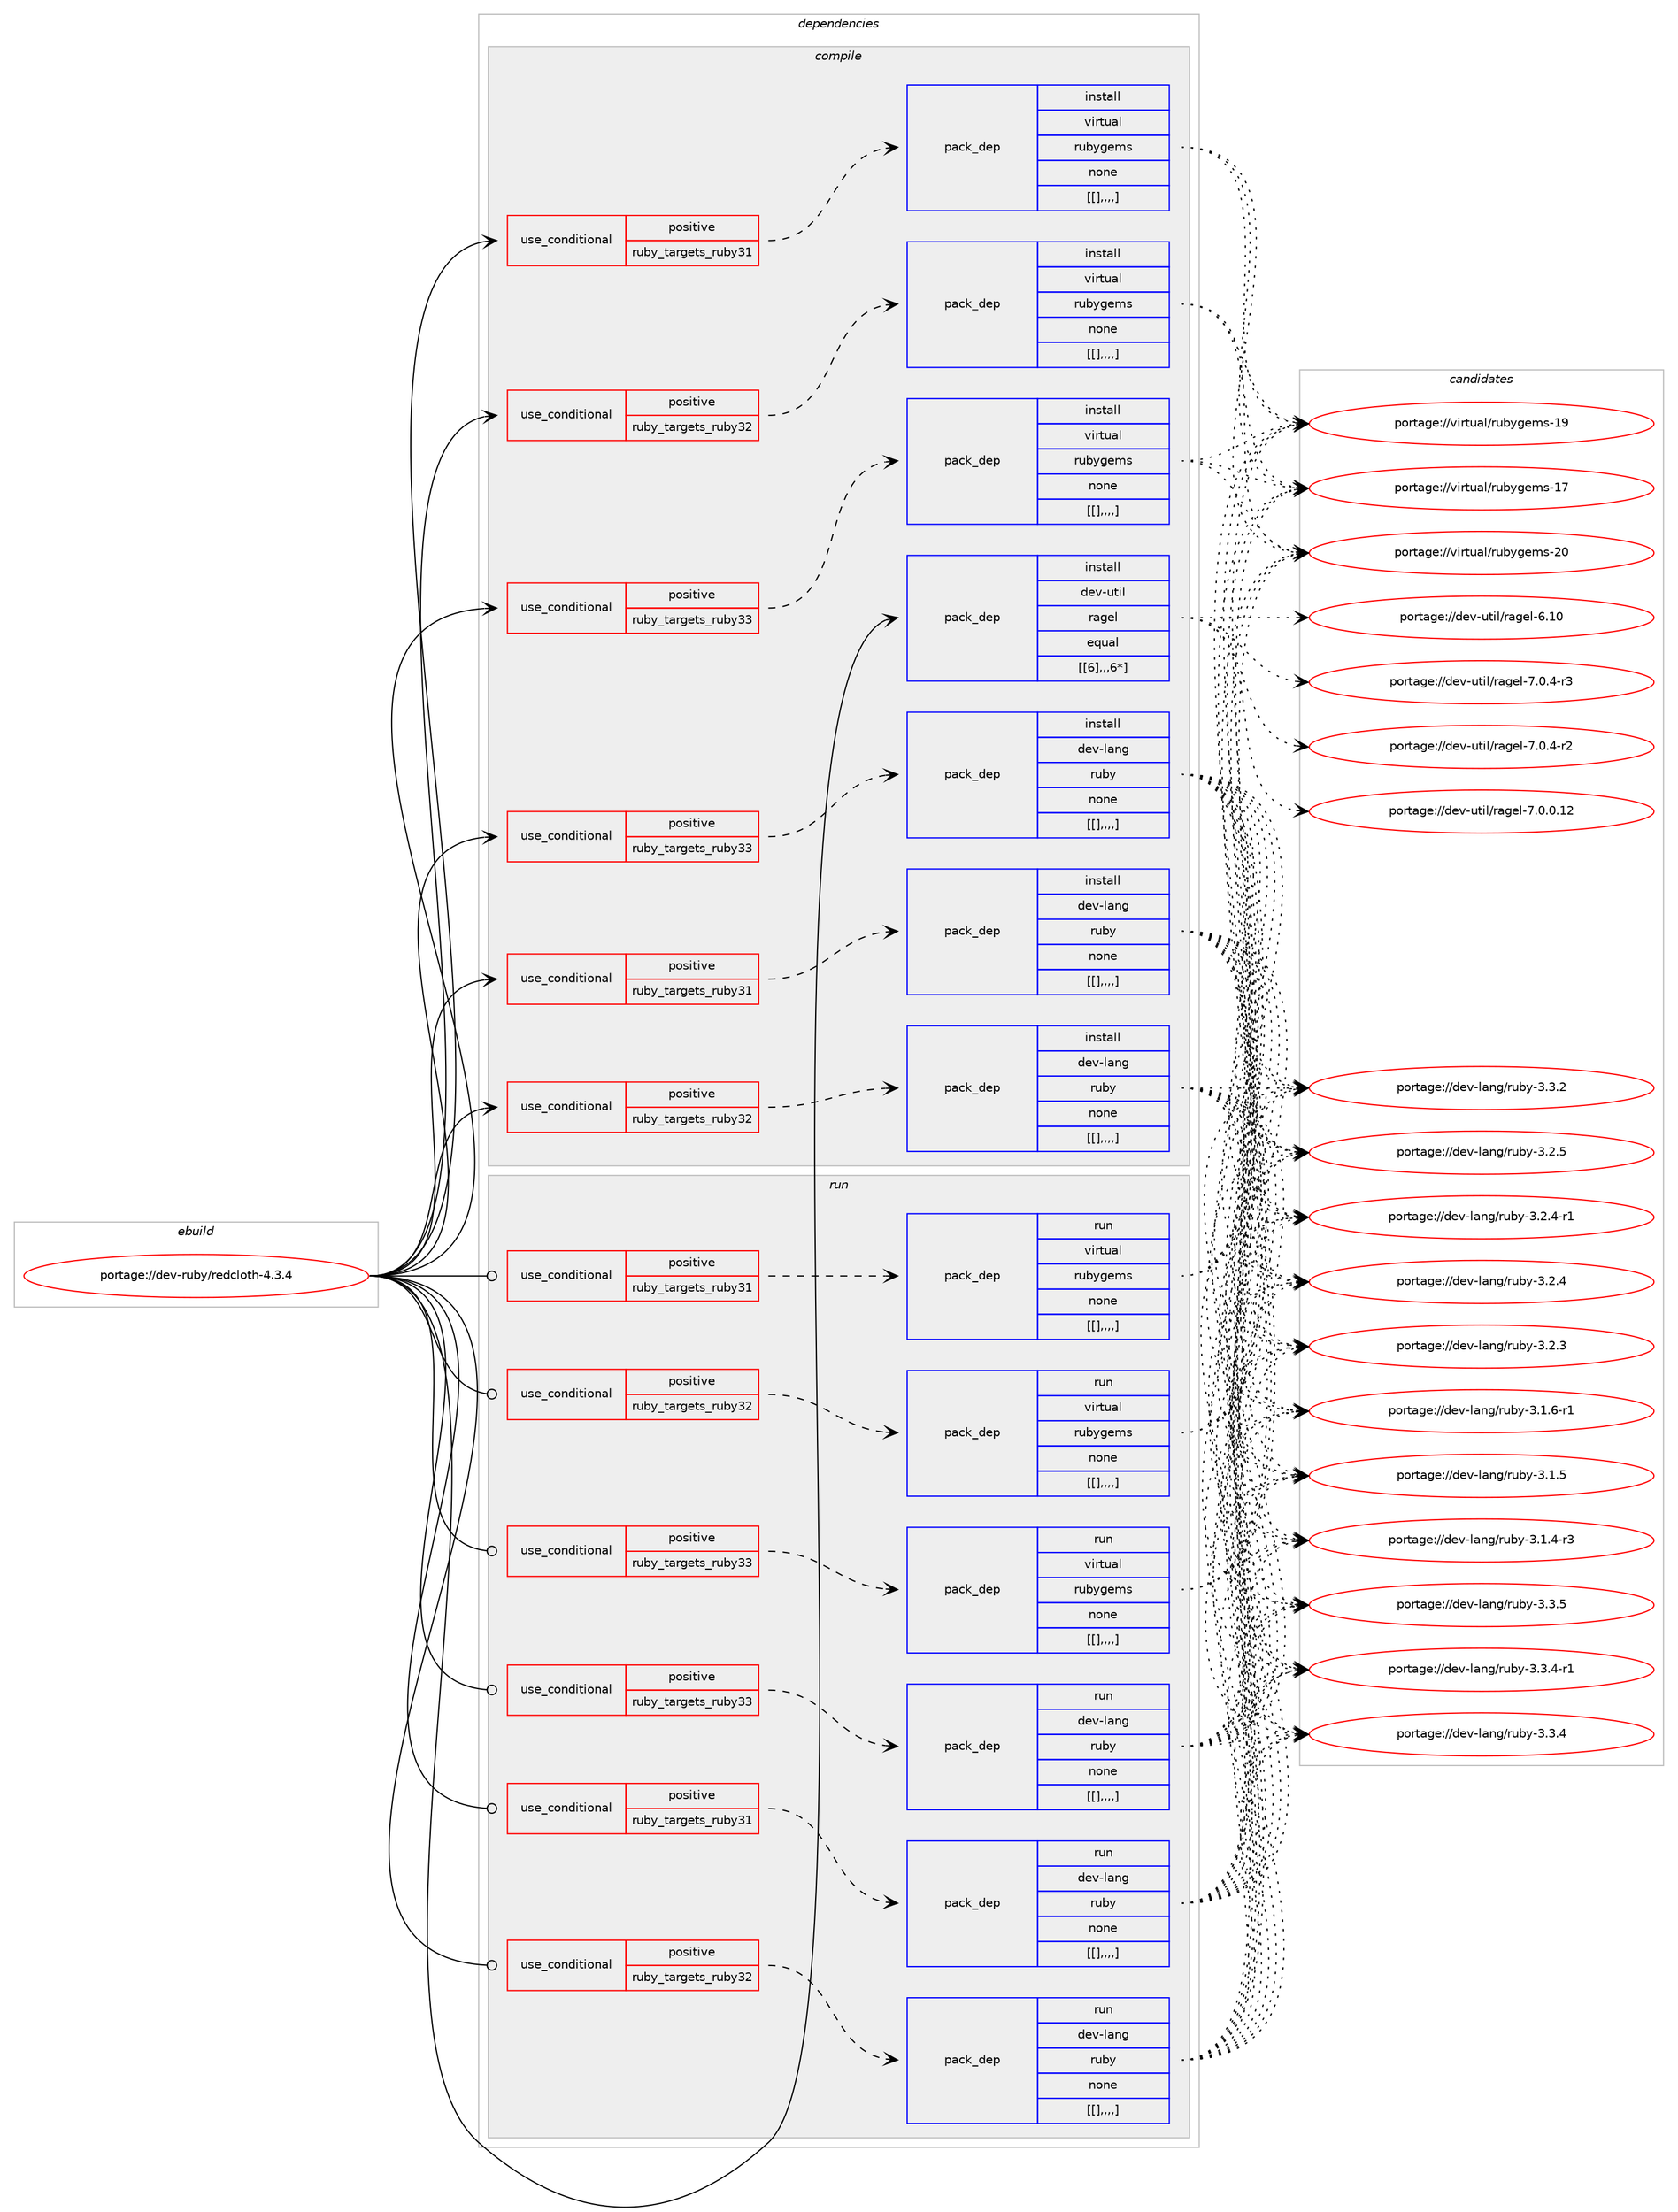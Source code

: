 digraph prolog {

# *************
# Graph options
# *************

newrank=true;
concentrate=true;
compound=true;
graph [rankdir=LR,fontname=Helvetica,fontsize=10,ranksep=1.5];#, ranksep=2.5, nodesep=0.2];
edge  [arrowhead=vee];
node  [fontname=Helvetica,fontsize=10];

# **********
# The ebuild
# **********

subgraph cluster_leftcol {
color=gray;
label=<<i>ebuild</i>>;
id [label="portage://dev-ruby/redcloth-4.3.4", color=red, width=4, href="../dev-ruby/redcloth-4.3.4.svg"];
}

# ****************
# The dependencies
# ****************

subgraph cluster_midcol {
color=gray;
label=<<i>dependencies</i>>;
subgraph cluster_compile {
fillcolor="#eeeeee";
style=filled;
label=<<i>compile</i>>;
subgraph cond55676 {
dependency201152 [label=<<TABLE BORDER="0" CELLBORDER="1" CELLSPACING="0" CELLPADDING="4"><TR><TD ROWSPAN="3" CELLPADDING="10">use_conditional</TD></TR><TR><TD>positive</TD></TR><TR><TD>ruby_targets_ruby31</TD></TR></TABLE>>, shape=none, color=red];
subgraph pack144126 {
dependency201153 [label=<<TABLE BORDER="0" CELLBORDER="1" CELLSPACING="0" CELLPADDING="4" WIDTH="220"><TR><TD ROWSPAN="6" CELLPADDING="30">pack_dep</TD></TR><TR><TD WIDTH="110">install</TD></TR><TR><TD>dev-lang</TD></TR><TR><TD>ruby</TD></TR><TR><TD>none</TD></TR><TR><TD>[[],,,,]</TD></TR></TABLE>>, shape=none, color=blue];
}
dependency201152:e -> dependency201153:w [weight=20,style="dashed",arrowhead="vee"];
}
id:e -> dependency201152:w [weight=20,style="solid",arrowhead="vee"];
subgraph cond55677 {
dependency201154 [label=<<TABLE BORDER="0" CELLBORDER="1" CELLSPACING="0" CELLPADDING="4"><TR><TD ROWSPAN="3" CELLPADDING="10">use_conditional</TD></TR><TR><TD>positive</TD></TR><TR><TD>ruby_targets_ruby31</TD></TR></TABLE>>, shape=none, color=red];
subgraph pack144127 {
dependency201155 [label=<<TABLE BORDER="0" CELLBORDER="1" CELLSPACING="0" CELLPADDING="4" WIDTH="220"><TR><TD ROWSPAN="6" CELLPADDING="30">pack_dep</TD></TR><TR><TD WIDTH="110">install</TD></TR><TR><TD>virtual</TD></TR><TR><TD>rubygems</TD></TR><TR><TD>none</TD></TR><TR><TD>[[],,,,]</TD></TR></TABLE>>, shape=none, color=blue];
}
dependency201154:e -> dependency201155:w [weight=20,style="dashed",arrowhead="vee"];
}
id:e -> dependency201154:w [weight=20,style="solid",arrowhead="vee"];
subgraph cond55678 {
dependency201156 [label=<<TABLE BORDER="0" CELLBORDER="1" CELLSPACING="0" CELLPADDING="4"><TR><TD ROWSPAN="3" CELLPADDING="10">use_conditional</TD></TR><TR><TD>positive</TD></TR><TR><TD>ruby_targets_ruby32</TD></TR></TABLE>>, shape=none, color=red];
subgraph pack144128 {
dependency201157 [label=<<TABLE BORDER="0" CELLBORDER="1" CELLSPACING="0" CELLPADDING="4" WIDTH="220"><TR><TD ROWSPAN="6" CELLPADDING="30">pack_dep</TD></TR><TR><TD WIDTH="110">install</TD></TR><TR><TD>dev-lang</TD></TR><TR><TD>ruby</TD></TR><TR><TD>none</TD></TR><TR><TD>[[],,,,]</TD></TR></TABLE>>, shape=none, color=blue];
}
dependency201156:e -> dependency201157:w [weight=20,style="dashed",arrowhead="vee"];
}
id:e -> dependency201156:w [weight=20,style="solid",arrowhead="vee"];
subgraph cond55679 {
dependency201158 [label=<<TABLE BORDER="0" CELLBORDER="1" CELLSPACING="0" CELLPADDING="4"><TR><TD ROWSPAN="3" CELLPADDING="10">use_conditional</TD></TR><TR><TD>positive</TD></TR><TR><TD>ruby_targets_ruby32</TD></TR></TABLE>>, shape=none, color=red];
subgraph pack144129 {
dependency201159 [label=<<TABLE BORDER="0" CELLBORDER="1" CELLSPACING="0" CELLPADDING="4" WIDTH="220"><TR><TD ROWSPAN="6" CELLPADDING="30">pack_dep</TD></TR><TR><TD WIDTH="110">install</TD></TR><TR><TD>virtual</TD></TR><TR><TD>rubygems</TD></TR><TR><TD>none</TD></TR><TR><TD>[[],,,,]</TD></TR></TABLE>>, shape=none, color=blue];
}
dependency201158:e -> dependency201159:w [weight=20,style="dashed",arrowhead="vee"];
}
id:e -> dependency201158:w [weight=20,style="solid",arrowhead="vee"];
subgraph cond55680 {
dependency201160 [label=<<TABLE BORDER="0" CELLBORDER="1" CELLSPACING="0" CELLPADDING="4"><TR><TD ROWSPAN="3" CELLPADDING="10">use_conditional</TD></TR><TR><TD>positive</TD></TR><TR><TD>ruby_targets_ruby33</TD></TR></TABLE>>, shape=none, color=red];
subgraph pack144130 {
dependency201161 [label=<<TABLE BORDER="0" CELLBORDER="1" CELLSPACING="0" CELLPADDING="4" WIDTH="220"><TR><TD ROWSPAN="6" CELLPADDING="30">pack_dep</TD></TR><TR><TD WIDTH="110">install</TD></TR><TR><TD>dev-lang</TD></TR><TR><TD>ruby</TD></TR><TR><TD>none</TD></TR><TR><TD>[[],,,,]</TD></TR></TABLE>>, shape=none, color=blue];
}
dependency201160:e -> dependency201161:w [weight=20,style="dashed",arrowhead="vee"];
}
id:e -> dependency201160:w [weight=20,style="solid",arrowhead="vee"];
subgraph cond55681 {
dependency201162 [label=<<TABLE BORDER="0" CELLBORDER="1" CELLSPACING="0" CELLPADDING="4"><TR><TD ROWSPAN="3" CELLPADDING="10">use_conditional</TD></TR><TR><TD>positive</TD></TR><TR><TD>ruby_targets_ruby33</TD></TR></TABLE>>, shape=none, color=red];
subgraph pack144131 {
dependency201163 [label=<<TABLE BORDER="0" CELLBORDER="1" CELLSPACING="0" CELLPADDING="4" WIDTH="220"><TR><TD ROWSPAN="6" CELLPADDING="30">pack_dep</TD></TR><TR><TD WIDTH="110">install</TD></TR><TR><TD>virtual</TD></TR><TR><TD>rubygems</TD></TR><TR><TD>none</TD></TR><TR><TD>[[],,,,]</TD></TR></TABLE>>, shape=none, color=blue];
}
dependency201162:e -> dependency201163:w [weight=20,style="dashed",arrowhead="vee"];
}
id:e -> dependency201162:w [weight=20,style="solid",arrowhead="vee"];
subgraph pack144132 {
dependency201164 [label=<<TABLE BORDER="0" CELLBORDER="1" CELLSPACING="0" CELLPADDING="4" WIDTH="220"><TR><TD ROWSPAN="6" CELLPADDING="30">pack_dep</TD></TR><TR><TD WIDTH="110">install</TD></TR><TR><TD>dev-util</TD></TR><TR><TD>ragel</TD></TR><TR><TD>equal</TD></TR><TR><TD>[[6],,,6*]</TD></TR></TABLE>>, shape=none, color=blue];
}
id:e -> dependency201164:w [weight=20,style="solid",arrowhead="vee"];
}
subgraph cluster_compileandrun {
fillcolor="#eeeeee";
style=filled;
label=<<i>compile and run</i>>;
}
subgraph cluster_run {
fillcolor="#eeeeee";
style=filled;
label=<<i>run</i>>;
subgraph cond55682 {
dependency201165 [label=<<TABLE BORDER="0" CELLBORDER="1" CELLSPACING="0" CELLPADDING="4"><TR><TD ROWSPAN="3" CELLPADDING="10">use_conditional</TD></TR><TR><TD>positive</TD></TR><TR><TD>ruby_targets_ruby31</TD></TR></TABLE>>, shape=none, color=red];
subgraph pack144133 {
dependency201166 [label=<<TABLE BORDER="0" CELLBORDER="1" CELLSPACING="0" CELLPADDING="4" WIDTH="220"><TR><TD ROWSPAN="6" CELLPADDING="30">pack_dep</TD></TR><TR><TD WIDTH="110">run</TD></TR><TR><TD>dev-lang</TD></TR><TR><TD>ruby</TD></TR><TR><TD>none</TD></TR><TR><TD>[[],,,,]</TD></TR></TABLE>>, shape=none, color=blue];
}
dependency201165:e -> dependency201166:w [weight=20,style="dashed",arrowhead="vee"];
}
id:e -> dependency201165:w [weight=20,style="solid",arrowhead="odot"];
subgraph cond55683 {
dependency201167 [label=<<TABLE BORDER="0" CELLBORDER="1" CELLSPACING="0" CELLPADDING="4"><TR><TD ROWSPAN="3" CELLPADDING="10">use_conditional</TD></TR><TR><TD>positive</TD></TR><TR><TD>ruby_targets_ruby31</TD></TR></TABLE>>, shape=none, color=red];
subgraph pack144134 {
dependency201168 [label=<<TABLE BORDER="0" CELLBORDER="1" CELLSPACING="0" CELLPADDING="4" WIDTH="220"><TR><TD ROWSPAN="6" CELLPADDING="30">pack_dep</TD></TR><TR><TD WIDTH="110">run</TD></TR><TR><TD>virtual</TD></TR><TR><TD>rubygems</TD></TR><TR><TD>none</TD></TR><TR><TD>[[],,,,]</TD></TR></TABLE>>, shape=none, color=blue];
}
dependency201167:e -> dependency201168:w [weight=20,style="dashed",arrowhead="vee"];
}
id:e -> dependency201167:w [weight=20,style="solid",arrowhead="odot"];
subgraph cond55684 {
dependency201169 [label=<<TABLE BORDER="0" CELLBORDER="1" CELLSPACING="0" CELLPADDING="4"><TR><TD ROWSPAN="3" CELLPADDING="10">use_conditional</TD></TR><TR><TD>positive</TD></TR><TR><TD>ruby_targets_ruby32</TD></TR></TABLE>>, shape=none, color=red];
subgraph pack144135 {
dependency201170 [label=<<TABLE BORDER="0" CELLBORDER="1" CELLSPACING="0" CELLPADDING="4" WIDTH="220"><TR><TD ROWSPAN="6" CELLPADDING="30">pack_dep</TD></TR><TR><TD WIDTH="110">run</TD></TR><TR><TD>dev-lang</TD></TR><TR><TD>ruby</TD></TR><TR><TD>none</TD></TR><TR><TD>[[],,,,]</TD></TR></TABLE>>, shape=none, color=blue];
}
dependency201169:e -> dependency201170:w [weight=20,style="dashed",arrowhead="vee"];
}
id:e -> dependency201169:w [weight=20,style="solid",arrowhead="odot"];
subgraph cond55685 {
dependency201171 [label=<<TABLE BORDER="0" CELLBORDER="1" CELLSPACING="0" CELLPADDING="4"><TR><TD ROWSPAN="3" CELLPADDING="10">use_conditional</TD></TR><TR><TD>positive</TD></TR><TR><TD>ruby_targets_ruby32</TD></TR></TABLE>>, shape=none, color=red];
subgraph pack144136 {
dependency201172 [label=<<TABLE BORDER="0" CELLBORDER="1" CELLSPACING="0" CELLPADDING="4" WIDTH="220"><TR><TD ROWSPAN="6" CELLPADDING="30">pack_dep</TD></TR><TR><TD WIDTH="110">run</TD></TR><TR><TD>virtual</TD></TR><TR><TD>rubygems</TD></TR><TR><TD>none</TD></TR><TR><TD>[[],,,,]</TD></TR></TABLE>>, shape=none, color=blue];
}
dependency201171:e -> dependency201172:w [weight=20,style="dashed",arrowhead="vee"];
}
id:e -> dependency201171:w [weight=20,style="solid",arrowhead="odot"];
subgraph cond55686 {
dependency201173 [label=<<TABLE BORDER="0" CELLBORDER="1" CELLSPACING="0" CELLPADDING="4"><TR><TD ROWSPAN="3" CELLPADDING="10">use_conditional</TD></TR><TR><TD>positive</TD></TR><TR><TD>ruby_targets_ruby33</TD></TR></TABLE>>, shape=none, color=red];
subgraph pack144137 {
dependency201174 [label=<<TABLE BORDER="0" CELLBORDER="1" CELLSPACING="0" CELLPADDING="4" WIDTH="220"><TR><TD ROWSPAN="6" CELLPADDING="30">pack_dep</TD></TR><TR><TD WIDTH="110">run</TD></TR><TR><TD>dev-lang</TD></TR><TR><TD>ruby</TD></TR><TR><TD>none</TD></TR><TR><TD>[[],,,,]</TD></TR></TABLE>>, shape=none, color=blue];
}
dependency201173:e -> dependency201174:w [weight=20,style="dashed",arrowhead="vee"];
}
id:e -> dependency201173:w [weight=20,style="solid",arrowhead="odot"];
subgraph cond55687 {
dependency201175 [label=<<TABLE BORDER="0" CELLBORDER="1" CELLSPACING="0" CELLPADDING="4"><TR><TD ROWSPAN="3" CELLPADDING="10">use_conditional</TD></TR><TR><TD>positive</TD></TR><TR><TD>ruby_targets_ruby33</TD></TR></TABLE>>, shape=none, color=red];
subgraph pack144138 {
dependency201176 [label=<<TABLE BORDER="0" CELLBORDER="1" CELLSPACING="0" CELLPADDING="4" WIDTH="220"><TR><TD ROWSPAN="6" CELLPADDING="30">pack_dep</TD></TR><TR><TD WIDTH="110">run</TD></TR><TR><TD>virtual</TD></TR><TR><TD>rubygems</TD></TR><TR><TD>none</TD></TR><TR><TD>[[],,,,]</TD></TR></TABLE>>, shape=none, color=blue];
}
dependency201175:e -> dependency201176:w [weight=20,style="dashed",arrowhead="vee"];
}
id:e -> dependency201175:w [weight=20,style="solid",arrowhead="odot"];
}
}

# **************
# The candidates
# **************

subgraph cluster_choices {
rank=same;
color=gray;
label=<<i>candidates</i>>;

subgraph choice144126 {
color=black;
nodesep=1;
choice10010111845108971101034711411798121455146514653 [label="portage://dev-lang/ruby-3.3.5", color=red, width=4,href="../dev-lang/ruby-3.3.5.svg"];
choice100101118451089711010347114117981214551465146524511449 [label="portage://dev-lang/ruby-3.3.4-r1", color=red, width=4,href="../dev-lang/ruby-3.3.4-r1.svg"];
choice10010111845108971101034711411798121455146514652 [label="portage://dev-lang/ruby-3.3.4", color=red, width=4,href="../dev-lang/ruby-3.3.4.svg"];
choice10010111845108971101034711411798121455146514650 [label="portage://dev-lang/ruby-3.3.2", color=red, width=4,href="../dev-lang/ruby-3.3.2.svg"];
choice10010111845108971101034711411798121455146504653 [label="portage://dev-lang/ruby-3.2.5", color=red, width=4,href="../dev-lang/ruby-3.2.5.svg"];
choice100101118451089711010347114117981214551465046524511449 [label="portage://dev-lang/ruby-3.2.4-r1", color=red, width=4,href="../dev-lang/ruby-3.2.4-r1.svg"];
choice10010111845108971101034711411798121455146504652 [label="portage://dev-lang/ruby-3.2.4", color=red, width=4,href="../dev-lang/ruby-3.2.4.svg"];
choice10010111845108971101034711411798121455146504651 [label="portage://dev-lang/ruby-3.2.3", color=red, width=4,href="../dev-lang/ruby-3.2.3.svg"];
choice100101118451089711010347114117981214551464946544511449 [label="portage://dev-lang/ruby-3.1.6-r1", color=red, width=4,href="../dev-lang/ruby-3.1.6-r1.svg"];
choice10010111845108971101034711411798121455146494653 [label="portage://dev-lang/ruby-3.1.5", color=red, width=4,href="../dev-lang/ruby-3.1.5.svg"];
choice100101118451089711010347114117981214551464946524511451 [label="portage://dev-lang/ruby-3.1.4-r3", color=red, width=4,href="../dev-lang/ruby-3.1.4-r3.svg"];
dependency201153:e -> choice10010111845108971101034711411798121455146514653:w [style=dotted,weight="100"];
dependency201153:e -> choice100101118451089711010347114117981214551465146524511449:w [style=dotted,weight="100"];
dependency201153:e -> choice10010111845108971101034711411798121455146514652:w [style=dotted,weight="100"];
dependency201153:e -> choice10010111845108971101034711411798121455146514650:w [style=dotted,weight="100"];
dependency201153:e -> choice10010111845108971101034711411798121455146504653:w [style=dotted,weight="100"];
dependency201153:e -> choice100101118451089711010347114117981214551465046524511449:w [style=dotted,weight="100"];
dependency201153:e -> choice10010111845108971101034711411798121455146504652:w [style=dotted,weight="100"];
dependency201153:e -> choice10010111845108971101034711411798121455146504651:w [style=dotted,weight="100"];
dependency201153:e -> choice100101118451089711010347114117981214551464946544511449:w [style=dotted,weight="100"];
dependency201153:e -> choice10010111845108971101034711411798121455146494653:w [style=dotted,weight="100"];
dependency201153:e -> choice100101118451089711010347114117981214551464946524511451:w [style=dotted,weight="100"];
}
subgraph choice144127 {
color=black;
nodesep=1;
choice118105114116117971084711411798121103101109115455048 [label="portage://virtual/rubygems-20", color=red, width=4,href="../virtual/rubygems-20.svg"];
choice118105114116117971084711411798121103101109115454957 [label="portage://virtual/rubygems-19", color=red, width=4,href="../virtual/rubygems-19.svg"];
choice118105114116117971084711411798121103101109115454955 [label="portage://virtual/rubygems-17", color=red, width=4,href="../virtual/rubygems-17.svg"];
dependency201155:e -> choice118105114116117971084711411798121103101109115455048:w [style=dotted,weight="100"];
dependency201155:e -> choice118105114116117971084711411798121103101109115454957:w [style=dotted,weight="100"];
dependency201155:e -> choice118105114116117971084711411798121103101109115454955:w [style=dotted,weight="100"];
}
subgraph choice144128 {
color=black;
nodesep=1;
choice10010111845108971101034711411798121455146514653 [label="portage://dev-lang/ruby-3.3.5", color=red, width=4,href="../dev-lang/ruby-3.3.5.svg"];
choice100101118451089711010347114117981214551465146524511449 [label="portage://dev-lang/ruby-3.3.4-r1", color=red, width=4,href="../dev-lang/ruby-3.3.4-r1.svg"];
choice10010111845108971101034711411798121455146514652 [label="portage://dev-lang/ruby-3.3.4", color=red, width=4,href="../dev-lang/ruby-3.3.4.svg"];
choice10010111845108971101034711411798121455146514650 [label="portage://dev-lang/ruby-3.3.2", color=red, width=4,href="../dev-lang/ruby-3.3.2.svg"];
choice10010111845108971101034711411798121455146504653 [label="portage://dev-lang/ruby-3.2.5", color=red, width=4,href="../dev-lang/ruby-3.2.5.svg"];
choice100101118451089711010347114117981214551465046524511449 [label="portage://dev-lang/ruby-3.2.4-r1", color=red, width=4,href="../dev-lang/ruby-3.2.4-r1.svg"];
choice10010111845108971101034711411798121455146504652 [label="portage://dev-lang/ruby-3.2.4", color=red, width=4,href="../dev-lang/ruby-3.2.4.svg"];
choice10010111845108971101034711411798121455146504651 [label="portage://dev-lang/ruby-3.2.3", color=red, width=4,href="../dev-lang/ruby-3.2.3.svg"];
choice100101118451089711010347114117981214551464946544511449 [label="portage://dev-lang/ruby-3.1.6-r1", color=red, width=4,href="../dev-lang/ruby-3.1.6-r1.svg"];
choice10010111845108971101034711411798121455146494653 [label="portage://dev-lang/ruby-3.1.5", color=red, width=4,href="../dev-lang/ruby-3.1.5.svg"];
choice100101118451089711010347114117981214551464946524511451 [label="portage://dev-lang/ruby-3.1.4-r3", color=red, width=4,href="../dev-lang/ruby-3.1.4-r3.svg"];
dependency201157:e -> choice10010111845108971101034711411798121455146514653:w [style=dotted,weight="100"];
dependency201157:e -> choice100101118451089711010347114117981214551465146524511449:w [style=dotted,weight="100"];
dependency201157:e -> choice10010111845108971101034711411798121455146514652:w [style=dotted,weight="100"];
dependency201157:e -> choice10010111845108971101034711411798121455146514650:w [style=dotted,weight="100"];
dependency201157:e -> choice10010111845108971101034711411798121455146504653:w [style=dotted,weight="100"];
dependency201157:e -> choice100101118451089711010347114117981214551465046524511449:w [style=dotted,weight="100"];
dependency201157:e -> choice10010111845108971101034711411798121455146504652:w [style=dotted,weight="100"];
dependency201157:e -> choice10010111845108971101034711411798121455146504651:w [style=dotted,weight="100"];
dependency201157:e -> choice100101118451089711010347114117981214551464946544511449:w [style=dotted,weight="100"];
dependency201157:e -> choice10010111845108971101034711411798121455146494653:w [style=dotted,weight="100"];
dependency201157:e -> choice100101118451089711010347114117981214551464946524511451:w [style=dotted,weight="100"];
}
subgraph choice144129 {
color=black;
nodesep=1;
choice118105114116117971084711411798121103101109115455048 [label="portage://virtual/rubygems-20", color=red, width=4,href="../virtual/rubygems-20.svg"];
choice118105114116117971084711411798121103101109115454957 [label="portage://virtual/rubygems-19", color=red, width=4,href="../virtual/rubygems-19.svg"];
choice118105114116117971084711411798121103101109115454955 [label="portage://virtual/rubygems-17", color=red, width=4,href="../virtual/rubygems-17.svg"];
dependency201159:e -> choice118105114116117971084711411798121103101109115455048:w [style=dotted,weight="100"];
dependency201159:e -> choice118105114116117971084711411798121103101109115454957:w [style=dotted,weight="100"];
dependency201159:e -> choice118105114116117971084711411798121103101109115454955:w [style=dotted,weight="100"];
}
subgraph choice144130 {
color=black;
nodesep=1;
choice10010111845108971101034711411798121455146514653 [label="portage://dev-lang/ruby-3.3.5", color=red, width=4,href="../dev-lang/ruby-3.3.5.svg"];
choice100101118451089711010347114117981214551465146524511449 [label="portage://dev-lang/ruby-3.3.4-r1", color=red, width=4,href="../dev-lang/ruby-3.3.4-r1.svg"];
choice10010111845108971101034711411798121455146514652 [label="portage://dev-lang/ruby-3.3.4", color=red, width=4,href="../dev-lang/ruby-3.3.4.svg"];
choice10010111845108971101034711411798121455146514650 [label="portage://dev-lang/ruby-3.3.2", color=red, width=4,href="../dev-lang/ruby-3.3.2.svg"];
choice10010111845108971101034711411798121455146504653 [label="portage://dev-lang/ruby-3.2.5", color=red, width=4,href="../dev-lang/ruby-3.2.5.svg"];
choice100101118451089711010347114117981214551465046524511449 [label="portage://dev-lang/ruby-3.2.4-r1", color=red, width=4,href="../dev-lang/ruby-3.2.4-r1.svg"];
choice10010111845108971101034711411798121455146504652 [label="portage://dev-lang/ruby-3.2.4", color=red, width=4,href="../dev-lang/ruby-3.2.4.svg"];
choice10010111845108971101034711411798121455146504651 [label="portage://dev-lang/ruby-3.2.3", color=red, width=4,href="../dev-lang/ruby-3.2.3.svg"];
choice100101118451089711010347114117981214551464946544511449 [label="portage://dev-lang/ruby-3.1.6-r1", color=red, width=4,href="../dev-lang/ruby-3.1.6-r1.svg"];
choice10010111845108971101034711411798121455146494653 [label="portage://dev-lang/ruby-3.1.5", color=red, width=4,href="../dev-lang/ruby-3.1.5.svg"];
choice100101118451089711010347114117981214551464946524511451 [label="portage://dev-lang/ruby-3.1.4-r3", color=red, width=4,href="../dev-lang/ruby-3.1.4-r3.svg"];
dependency201161:e -> choice10010111845108971101034711411798121455146514653:w [style=dotted,weight="100"];
dependency201161:e -> choice100101118451089711010347114117981214551465146524511449:w [style=dotted,weight="100"];
dependency201161:e -> choice10010111845108971101034711411798121455146514652:w [style=dotted,weight="100"];
dependency201161:e -> choice10010111845108971101034711411798121455146514650:w [style=dotted,weight="100"];
dependency201161:e -> choice10010111845108971101034711411798121455146504653:w [style=dotted,weight="100"];
dependency201161:e -> choice100101118451089711010347114117981214551465046524511449:w [style=dotted,weight="100"];
dependency201161:e -> choice10010111845108971101034711411798121455146504652:w [style=dotted,weight="100"];
dependency201161:e -> choice10010111845108971101034711411798121455146504651:w [style=dotted,weight="100"];
dependency201161:e -> choice100101118451089711010347114117981214551464946544511449:w [style=dotted,weight="100"];
dependency201161:e -> choice10010111845108971101034711411798121455146494653:w [style=dotted,weight="100"];
dependency201161:e -> choice100101118451089711010347114117981214551464946524511451:w [style=dotted,weight="100"];
}
subgraph choice144131 {
color=black;
nodesep=1;
choice118105114116117971084711411798121103101109115455048 [label="portage://virtual/rubygems-20", color=red, width=4,href="../virtual/rubygems-20.svg"];
choice118105114116117971084711411798121103101109115454957 [label="portage://virtual/rubygems-19", color=red, width=4,href="../virtual/rubygems-19.svg"];
choice118105114116117971084711411798121103101109115454955 [label="portage://virtual/rubygems-17", color=red, width=4,href="../virtual/rubygems-17.svg"];
dependency201163:e -> choice118105114116117971084711411798121103101109115455048:w [style=dotted,weight="100"];
dependency201163:e -> choice118105114116117971084711411798121103101109115454957:w [style=dotted,weight="100"];
dependency201163:e -> choice118105114116117971084711411798121103101109115454955:w [style=dotted,weight="100"];
}
subgraph choice144132 {
color=black;
nodesep=1;
choice1001011184511711610510847114971031011084555464846524511451 [label="portage://dev-util/ragel-7.0.4-r3", color=red, width=4,href="../dev-util/ragel-7.0.4-r3.svg"];
choice1001011184511711610510847114971031011084555464846524511450 [label="portage://dev-util/ragel-7.0.4-r2", color=red, width=4,href="../dev-util/ragel-7.0.4-r2.svg"];
choice100101118451171161051084711497103101108455546484648464950 [label="portage://dev-util/ragel-7.0.0.12", color=red, width=4,href="../dev-util/ragel-7.0.0.12.svg"];
choice1001011184511711610510847114971031011084554464948 [label="portage://dev-util/ragel-6.10", color=red, width=4,href="../dev-util/ragel-6.10.svg"];
dependency201164:e -> choice1001011184511711610510847114971031011084555464846524511451:w [style=dotted,weight="100"];
dependency201164:e -> choice1001011184511711610510847114971031011084555464846524511450:w [style=dotted,weight="100"];
dependency201164:e -> choice100101118451171161051084711497103101108455546484648464950:w [style=dotted,weight="100"];
dependency201164:e -> choice1001011184511711610510847114971031011084554464948:w [style=dotted,weight="100"];
}
subgraph choice144133 {
color=black;
nodesep=1;
choice10010111845108971101034711411798121455146514653 [label="portage://dev-lang/ruby-3.3.5", color=red, width=4,href="../dev-lang/ruby-3.3.5.svg"];
choice100101118451089711010347114117981214551465146524511449 [label="portage://dev-lang/ruby-3.3.4-r1", color=red, width=4,href="../dev-lang/ruby-3.3.4-r1.svg"];
choice10010111845108971101034711411798121455146514652 [label="portage://dev-lang/ruby-3.3.4", color=red, width=4,href="../dev-lang/ruby-3.3.4.svg"];
choice10010111845108971101034711411798121455146514650 [label="portage://dev-lang/ruby-3.3.2", color=red, width=4,href="../dev-lang/ruby-3.3.2.svg"];
choice10010111845108971101034711411798121455146504653 [label="portage://dev-lang/ruby-3.2.5", color=red, width=4,href="../dev-lang/ruby-3.2.5.svg"];
choice100101118451089711010347114117981214551465046524511449 [label="portage://dev-lang/ruby-3.2.4-r1", color=red, width=4,href="../dev-lang/ruby-3.2.4-r1.svg"];
choice10010111845108971101034711411798121455146504652 [label="portage://dev-lang/ruby-3.2.4", color=red, width=4,href="../dev-lang/ruby-3.2.4.svg"];
choice10010111845108971101034711411798121455146504651 [label="portage://dev-lang/ruby-3.2.3", color=red, width=4,href="../dev-lang/ruby-3.2.3.svg"];
choice100101118451089711010347114117981214551464946544511449 [label="portage://dev-lang/ruby-3.1.6-r1", color=red, width=4,href="../dev-lang/ruby-3.1.6-r1.svg"];
choice10010111845108971101034711411798121455146494653 [label="portage://dev-lang/ruby-3.1.5", color=red, width=4,href="../dev-lang/ruby-3.1.5.svg"];
choice100101118451089711010347114117981214551464946524511451 [label="portage://dev-lang/ruby-3.1.4-r3", color=red, width=4,href="../dev-lang/ruby-3.1.4-r3.svg"];
dependency201166:e -> choice10010111845108971101034711411798121455146514653:w [style=dotted,weight="100"];
dependency201166:e -> choice100101118451089711010347114117981214551465146524511449:w [style=dotted,weight="100"];
dependency201166:e -> choice10010111845108971101034711411798121455146514652:w [style=dotted,weight="100"];
dependency201166:e -> choice10010111845108971101034711411798121455146514650:w [style=dotted,weight="100"];
dependency201166:e -> choice10010111845108971101034711411798121455146504653:w [style=dotted,weight="100"];
dependency201166:e -> choice100101118451089711010347114117981214551465046524511449:w [style=dotted,weight="100"];
dependency201166:e -> choice10010111845108971101034711411798121455146504652:w [style=dotted,weight="100"];
dependency201166:e -> choice10010111845108971101034711411798121455146504651:w [style=dotted,weight="100"];
dependency201166:e -> choice100101118451089711010347114117981214551464946544511449:w [style=dotted,weight="100"];
dependency201166:e -> choice10010111845108971101034711411798121455146494653:w [style=dotted,weight="100"];
dependency201166:e -> choice100101118451089711010347114117981214551464946524511451:w [style=dotted,weight="100"];
}
subgraph choice144134 {
color=black;
nodesep=1;
choice118105114116117971084711411798121103101109115455048 [label="portage://virtual/rubygems-20", color=red, width=4,href="../virtual/rubygems-20.svg"];
choice118105114116117971084711411798121103101109115454957 [label="portage://virtual/rubygems-19", color=red, width=4,href="../virtual/rubygems-19.svg"];
choice118105114116117971084711411798121103101109115454955 [label="portage://virtual/rubygems-17", color=red, width=4,href="../virtual/rubygems-17.svg"];
dependency201168:e -> choice118105114116117971084711411798121103101109115455048:w [style=dotted,weight="100"];
dependency201168:e -> choice118105114116117971084711411798121103101109115454957:w [style=dotted,weight="100"];
dependency201168:e -> choice118105114116117971084711411798121103101109115454955:w [style=dotted,weight="100"];
}
subgraph choice144135 {
color=black;
nodesep=1;
choice10010111845108971101034711411798121455146514653 [label="portage://dev-lang/ruby-3.3.5", color=red, width=4,href="../dev-lang/ruby-3.3.5.svg"];
choice100101118451089711010347114117981214551465146524511449 [label="portage://dev-lang/ruby-3.3.4-r1", color=red, width=4,href="../dev-lang/ruby-3.3.4-r1.svg"];
choice10010111845108971101034711411798121455146514652 [label="portage://dev-lang/ruby-3.3.4", color=red, width=4,href="../dev-lang/ruby-3.3.4.svg"];
choice10010111845108971101034711411798121455146514650 [label="portage://dev-lang/ruby-3.3.2", color=red, width=4,href="../dev-lang/ruby-3.3.2.svg"];
choice10010111845108971101034711411798121455146504653 [label="portage://dev-lang/ruby-3.2.5", color=red, width=4,href="../dev-lang/ruby-3.2.5.svg"];
choice100101118451089711010347114117981214551465046524511449 [label="portage://dev-lang/ruby-3.2.4-r1", color=red, width=4,href="../dev-lang/ruby-3.2.4-r1.svg"];
choice10010111845108971101034711411798121455146504652 [label="portage://dev-lang/ruby-3.2.4", color=red, width=4,href="../dev-lang/ruby-3.2.4.svg"];
choice10010111845108971101034711411798121455146504651 [label="portage://dev-lang/ruby-3.2.3", color=red, width=4,href="../dev-lang/ruby-3.2.3.svg"];
choice100101118451089711010347114117981214551464946544511449 [label="portage://dev-lang/ruby-3.1.6-r1", color=red, width=4,href="../dev-lang/ruby-3.1.6-r1.svg"];
choice10010111845108971101034711411798121455146494653 [label="portage://dev-lang/ruby-3.1.5", color=red, width=4,href="../dev-lang/ruby-3.1.5.svg"];
choice100101118451089711010347114117981214551464946524511451 [label="portage://dev-lang/ruby-3.1.4-r3", color=red, width=4,href="../dev-lang/ruby-3.1.4-r3.svg"];
dependency201170:e -> choice10010111845108971101034711411798121455146514653:w [style=dotted,weight="100"];
dependency201170:e -> choice100101118451089711010347114117981214551465146524511449:w [style=dotted,weight="100"];
dependency201170:e -> choice10010111845108971101034711411798121455146514652:w [style=dotted,weight="100"];
dependency201170:e -> choice10010111845108971101034711411798121455146514650:w [style=dotted,weight="100"];
dependency201170:e -> choice10010111845108971101034711411798121455146504653:w [style=dotted,weight="100"];
dependency201170:e -> choice100101118451089711010347114117981214551465046524511449:w [style=dotted,weight="100"];
dependency201170:e -> choice10010111845108971101034711411798121455146504652:w [style=dotted,weight="100"];
dependency201170:e -> choice10010111845108971101034711411798121455146504651:w [style=dotted,weight="100"];
dependency201170:e -> choice100101118451089711010347114117981214551464946544511449:w [style=dotted,weight="100"];
dependency201170:e -> choice10010111845108971101034711411798121455146494653:w [style=dotted,weight="100"];
dependency201170:e -> choice100101118451089711010347114117981214551464946524511451:w [style=dotted,weight="100"];
}
subgraph choice144136 {
color=black;
nodesep=1;
choice118105114116117971084711411798121103101109115455048 [label="portage://virtual/rubygems-20", color=red, width=4,href="../virtual/rubygems-20.svg"];
choice118105114116117971084711411798121103101109115454957 [label="portage://virtual/rubygems-19", color=red, width=4,href="../virtual/rubygems-19.svg"];
choice118105114116117971084711411798121103101109115454955 [label="portage://virtual/rubygems-17", color=red, width=4,href="../virtual/rubygems-17.svg"];
dependency201172:e -> choice118105114116117971084711411798121103101109115455048:w [style=dotted,weight="100"];
dependency201172:e -> choice118105114116117971084711411798121103101109115454957:w [style=dotted,weight="100"];
dependency201172:e -> choice118105114116117971084711411798121103101109115454955:w [style=dotted,weight="100"];
}
subgraph choice144137 {
color=black;
nodesep=1;
choice10010111845108971101034711411798121455146514653 [label="portage://dev-lang/ruby-3.3.5", color=red, width=4,href="../dev-lang/ruby-3.3.5.svg"];
choice100101118451089711010347114117981214551465146524511449 [label="portage://dev-lang/ruby-3.3.4-r1", color=red, width=4,href="../dev-lang/ruby-3.3.4-r1.svg"];
choice10010111845108971101034711411798121455146514652 [label="portage://dev-lang/ruby-3.3.4", color=red, width=4,href="../dev-lang/ruby-3.3.4.svg"];
choice10010111845108971101034711411798121455146514650 [label="portage://dev-lang/ruby-3.3.2", color=red, width=4,href="../dev-lang/ruby-3.3.2.svg"];
choice10010111845108971101034711411798121455146504653 [label="portage://dev-lang/ruby-3.2.5", color=red, width=4,href="../dev-lang/ruby-3.2.5.svg"];
choice100101118451089711010347114117981214551465046524511449 [label="portage://dev-lang/ruby-3.2.4-r1", color=red, width=4,href="../dev-lang/ruby-3.2.4-r1.svg"];
choice10010111845108971101034711411798121455146504652 [label="portage://dev-lang/ruby-3.2.4", color=red, width=4,href="../dev-lang/ruby-3.2.4.svg"];
choice10010111845108971101034711411798121455146504651 [label="portage://dev-lang/ruby-3.2.3", color=red, width=4,href="../dev-lang/ruby-3.2.3.svg"];
choice100101118451089711010347114117981214551464946544511449 [label="portage://dev-lang/ruby-3.1.6-r1", color=red, width=4,href="../dev-lang/ruby-3.1.6-r1.svg"];
choice10010111845108971101034711411798121455146494653 [label="portage://dev-lang/ruby-3.1.5", color=red, width=4,href="../dev-lang/ruby-3.1.5.svg"];
choice100101118451089711010347114117981214551464946524511451 [label="portage://dev-lang/ruby-3.1.4-r3", color=red, width=4,href="../dev-lang/ruby-3.1.4-r3.svg"];
dependency201174:e -> choice10010111845108971101034711411798121455146514653:w [style=dotted,weight="100"];
dependency201174:e -> choice100101118451089711010347114117981214551465146524511449:w [style=dotted,weight="100"];
dependency201174:e -> choice10010111845108971101034711411798121455146514652:w [style=dotted,weight="100"];
dependency201174:e -> choice10010111845108971101034711411798121455146514650:w [style=dotted,weight="100"];
dependency201174:e -> choice10010111845108971101034711411798121455146504653:w [style=dotted,weight="100"];
dependency201174:e -> choice100101118451089711010347114117981214551465046524511449:w [style=dotted,weight="100"];
dependency201174:e -> choice10010111845108971101034711411798121455146504652:w [style=dotted,weight="100"];
dependency201174:e -> choice10010111845108971101034711411798121455146504651:w [style=dotted,weight="100"];
dependency201174:e -> choice100101118451089711010347114117981214551464946544511449:w [style=dotted,weight="100"];
dependency201174:e -> choice10010111845108971101034711411798121455146494653:w [style=dotted,weight="100"];
dependency201174:e -> choice100101118451089711010347114117981214551464946524511451:w [style=dotted,weight="100"];
}
subgraph choice144138 {
color=black;
nodesep=1;
choice118105114116117971084711411798121103101109115455048 [label="portage://virtual/rubygems-20", color=red, width=4,href="../virtual/rubygems-20.svg"];
choice118105114116117971084711411798121103101109115454957 [label="portage://virtual/rubygems-19", color=red, width=4,href="../virtual/rubygems-19.svg"];
choice118105114116117971084711411798121103101109115454955 [label="portage://virtual/rubygems-17", color=red, width=4,href="../virtual/rubygems-17.svg"];
dependency201176:e -> choice118105114116117971084711411798121103101109115455048:w [style=dotted,weight="100"];
dependency201176:e -> choice118105114116117971084711411798121103101109115454957:w [style=dotted,weight="100"];
dependency201176:e -> choice118105114116117971084711411798121103101109115454955:w [style=dotted,weight="100"];
}
}

}

